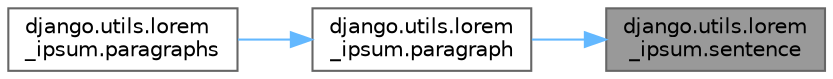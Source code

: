 digraph "django.utils.lorem_ipsum.sentence"
{
 // LATEX_PDF_SIZE
  bgcolor="transparent";
  edge [fontname=Helvetica,fontsize=10,labelfontname=Helvetica,labelfontsize=10];
  node [fontname=Helvetica,fontsize=10,shape=box,height=0.2,width=0.4];
  rankdir="RL";
  Node1 [id="Node000001",label="django.utils.lorem\l_ipsum.sentence",height=0.2,width=0.4,color="gray40", fillcolor="grey60", style="filled", fontcolor="black",tooltip=" "];
  Node1 -> Node2 [id="edge1_Node000001_Node000002",dir="back",color="steelblue1",style="solid",tooltip=" "];
  Node2 [id="Node000002",label="django.utils.lorem\l_ipsum.paragraph",height=0.2,width=0.4,color="grey40", fillcolor="white", style="filled",URL="$namespacedjango_1_1utils_1_1lorem__ipsum.html#a27a1202fa9f48aa2c53d176cd5fdc907",tooltip=" "];
  Node2 -> Node3 [id="edge2_Node000002_Node000003",dir="back",color="steelblue1",style="solid",tooltip=" "];
  Node3 [id="Node000003",label="django.utils.lorem\l_ipsum.paragraphs",height=0.2,width=0.4,color="grey40", fillcolor="white", style="filled",URL="$namespacedjango_1_1utils_1_1lorem__ipsum.html#adc140bd5f3b5360f2a24e27392e7cc94",tooltip=" "];
}
